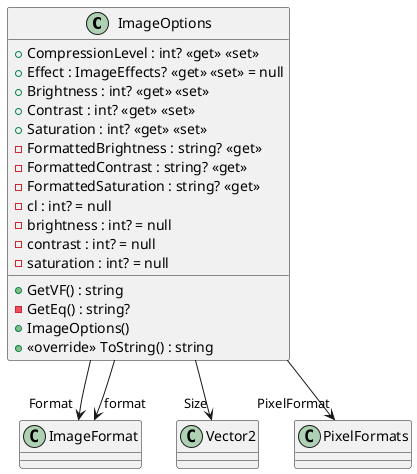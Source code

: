 @startuml
class ImageOptions {
    + CompressionLevel : int? <<get>> <<set>>
    + Effect : ImageEffects? <<get>> <<set>> = null
    + Brightness : int? <<get>> <<set>>
    + Contrast : int? <<get>> <<set>>
    + Saturation : int? <<get>> <<set>>
    - FormattedBrightness : string? <<get>>
    - FormattedContrast : string? <<get>>
    - FormattedSaturation : string? <<get>>
    - cl : int? = null
    - brightness : int? = null
    - contrast : int? = null
    - saturation : int? = null
    + GetVF() : string
    - GetEq() : string?
    + ImageOptions()
    + <<override>> ToString() : string
}
ImageOptions --> "Format" ImageFormat
ImageOptions --> "Size" Vector2
ImageOptions --> "PixelFormat" PixelFormats
ImageOptions --> "format" ImageFormat
@enduml
